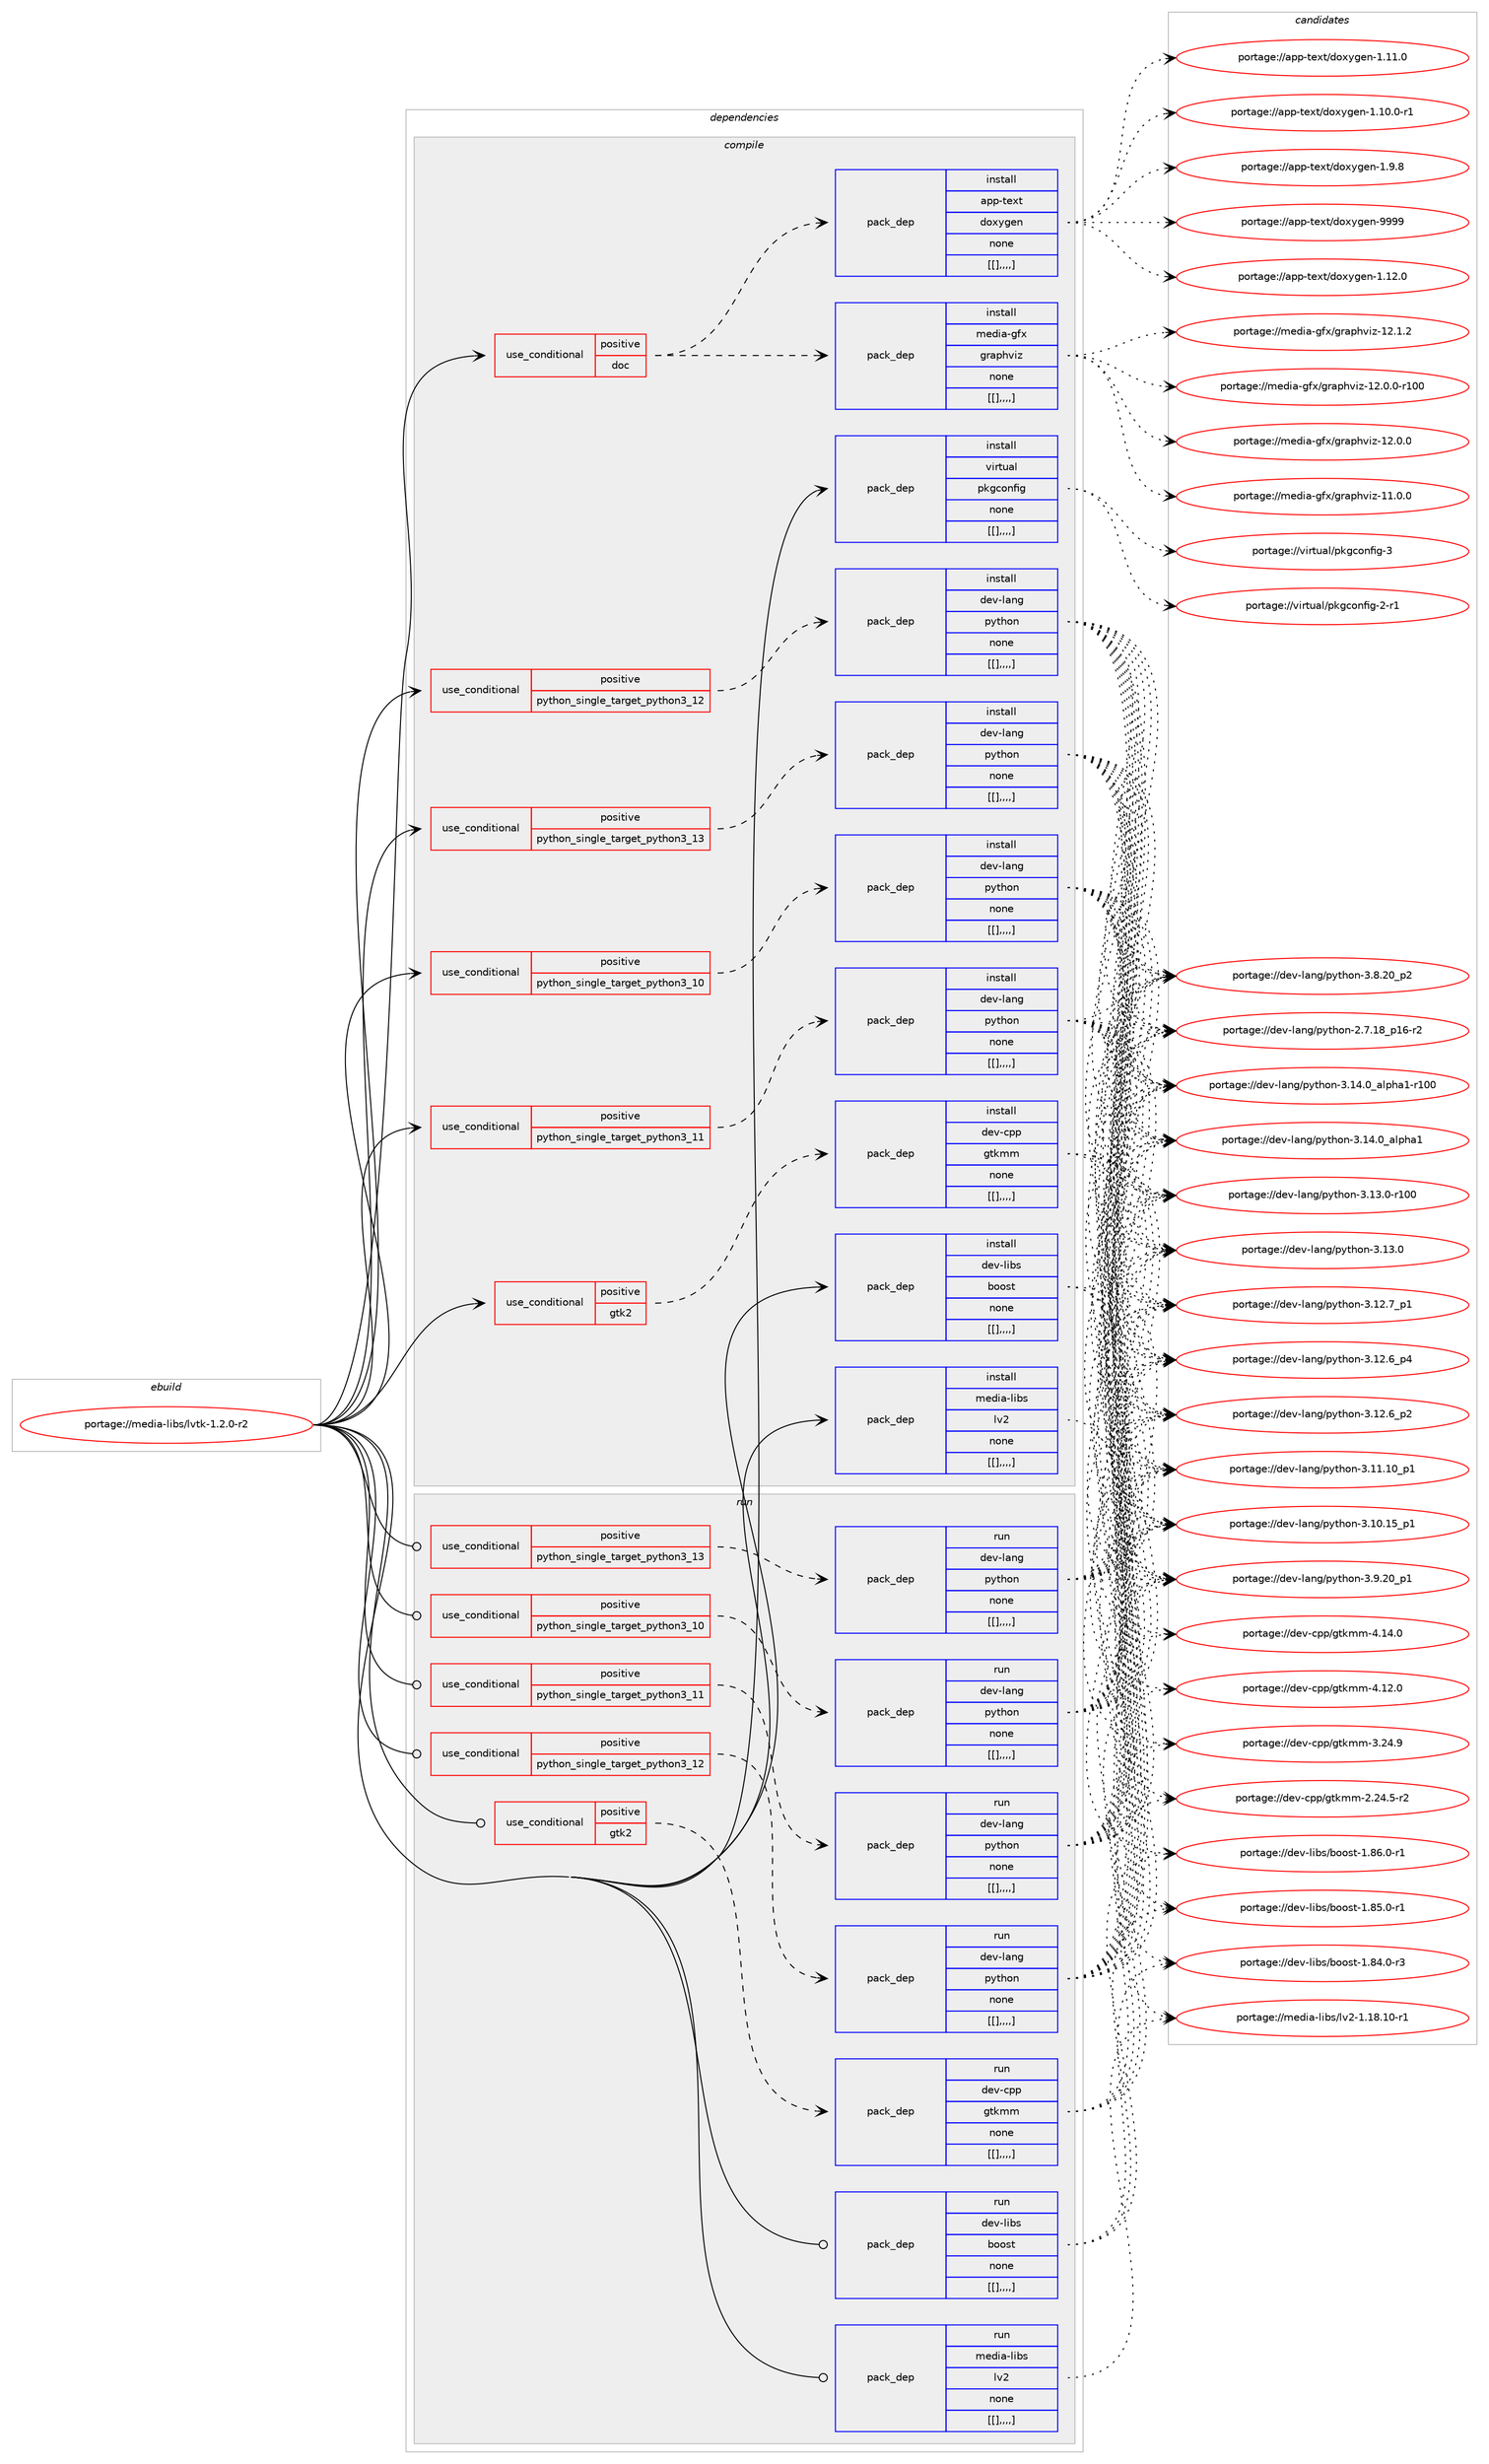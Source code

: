 digraph prolog {

# *************
# Graph options
# *************

newrank=true;
concentrate=true;
compound=true;
graph [rankdir=LR,fontname=Helvetica,fontsize=10,ranksep=1.5];#, ranksep=2.5, nodesep=0.2];
edge  [arrowhead=vee];
node  [fontname=Helvetica,fontsize=10];

# **********
# The ebuild
# **********

subgraph cluster_leftcol {
color=gray;
label=<<i>ebuild</i>>;
id [label="portage://media-libs/lvtk-1.2.0-r2", color=red, width=4, href="../media-libs/lvtk-1.2.0-r2.svg"];
}

# ****************
# The dependencies
# ****************

subgraph cluster_midcol {
color=gray;
label=<<i>dependencies</i>>;
subgraph cluster_compile {
fillcolor="#eeeeee";
style=filled;
label=<<i>compile</i>>;
subgraph cond82330 {
dependency324457 [label=<<TABLE BORDER="0" CELLBORDER="1" CELLSPACING="0" CELLPADDING="4"><TR><TD ROWSPAN="3" CELLPADDING="10">use_conditional</TD></TR><TR><TD>positive</TD></TR><TR><TD>doc</TD></TR></TABLE>>, shape=none, color=red];
subgraph pack239506 {
dependency324495 [label=<<TABLE BORDER="0" CELLBORDER="1" CELLSPACING="0" CELLPADDING="4" WIDTH="220"><TR><TD ROWSPAN="6" CELLPADDING="30">pack_dep</TD></TR><TR><TD WIDTH="110">install</TD></TR><TR><TD>app-text</TD></TR><TR><TD>doxygen</TD></TR><TR><TD>none</TD></TR><TR><TD>[[],,,,]</TD></TR></TABLE>>, shape=none, color=blue];
}
dependency324457:e -> dependency324495:w [weight=20,style="dashed",arrowhead="vee"];
subgraph pack239519 {
dependency324546 [label=<<TABLE BORDER="0" CELLBORDER="1" CELLSPACING="0" CELLPADDING="4" WIDTH="220"><TR><TD ROWSPAN="6" CELLPADDING="30">pack_dep</TD></TR><TR><TD WIDTH="110">install</TD></TR><TR><TD>media-gfx</TD></TR><TR><TD>graphviz</TD></TR><TR><TD>none</TD></TR><TR><TD>[[],,,,]</TD></TR></TABLE>>, shape=none, color=blue];
}
dependency324457:e -> dependency324546:w [weight=20,style="dashed",arrowhead="vee"];
}
id:e -> dependency324457:w [weight=20,style="solid",arrowhead="vee"];
subgraph cond82368 {
dependency324584 [label=<<TABLE BORDER="0" CELLBORDER="1" CELLSPACING="0" CELLPADDING="4"><TR><TD ROWSPAN="3" CELLPADDING="10">use_conditional</TD></TR><TR><TD>positive</TD></TR><TR><TD>gtk2</TD></TR></TABLE>>, shape=none, color=red];
subgraph pack239578 {
dependency324637 [label=<<TABLE BORDER="0" CELLBORDER="1" CELLSPACING="0" CELLPADDING="4" WIDTH="220"><TR><TD ROWSPAN="6" CELLPADDING="30">pack_dep</TD></TR><TR><TD WIDTH="110">install</TD></TR><TR><TD>dev-cpp</TD></TR><TR><TD>gtkmm</TD></TR><TR><TD>none</TD></TR><TR><TD>[[],,,,]</TD></TR></TABLE>>, shape=none, color=blue];
}
dependency324584:e -> dependency324637:w [weight=20,style="dashed",arrowhead="vee"];
}
id:e -> dependency324584:w [weight=20,style="solid",arrowhead="vee"];
subgraph cond82386 {
dependency324663 [label=<<TABLE BORDER="0" CELLBORDER="1" CELLSPACING="0" CELLPADDING="4"><TR><TD ROWSPAN="3" CELLPADDING="10">use_conditional</TD></TR><TR><TD>positive</TD></TR><TR><TD>python_single_target_python3_10</TD></TR></TABLE>>, shape=none, color=red];
subgraph pack239617 {
dependency324705 [label=<<TABLE BORDER="0" CELLBORDER="1" CELLSPACING="0" CELLPADDING="4" WIDTH="220"><TR><TD ROWSPAN="6" CELLPADDING="30">pack_dep</TD></TR><TR><TD WIDTH="110">install</TD></TR><TR><TD>dev-lang</TD></TR><TR><TD>python</TD></TR><TR><TD>none</TD></TR><TR><TD>[[],,,,]</TD></TR></TABLE>>, shape=none, color=blue];
}
dependency324663:e -> dependency324705:w [weight=20,style="dashed",arrowhead="vee"];
}
id:e -> dependency324663:w [weight=20,style="solid",arrowhead="vee"];
subgraph cond82402 {
dependency324748 [label=<<TABLE BORDER="0" CELLBORDER="1" CELLSPACING="0" CELLPADDING="4"><TR><TD ROWSPAN="3" CELLPADDING="10">use_conditional</TD></TR><TR><TD>positive</TD></TR><TR><TD>python_single_target_python3_11</TD></TR></TABLE>>, shape=none, color=red];
subgraph pack239707 {
dependency324811 [label=<<TABLE BORDER="0" CELLBORDER="1" CELLSPACING="0" CELLPADDING="4" WIDTH="220"><TR><TD ROWSPAN="6" CELLPADDING="30">pack_dep</TD></TR><TR><TD WIDTH="110">install</TD></TR><TR><TD>dev-lang</TD></TR><TR><TD>python</TD></TR><TR><TD>none</TD></TR><TR><TD>[[],,,,]</TD></TR></TABLE>>, shape=none, color=blue];
}
dependency324748:e -> dependency324811:w [weight=20,style="dashed",arrowhead="vee"];
}
id:e -> dependency324748:w [weight=20,style="solid",arrowhead="vee"];
subgraph cond82425 {
dependency324826 [label=<<TABLE BORDER="0" CELLBORDER="1" CELLSPACING="0" CELLPADDING="4"><TR><TD ROWSPAN="3" CELLPADDING="10">use_conditional</TD></TR><TR><TD>positive</TD></TR><TR><TD>python_single_target_python3_12</TD></TR></TABLE>>, shape=none, color=red];
subgraph pack239740 {
dependency324867 [label=<<TABLE BORDER="0" CELLBORDER="1" CELLSPACING="0" CELLPADDING="4" WIDTH="220"><TR><TD ROWSPAN="6" CELLPADDING="30">pack_dep</TD></TR><TR><TD WIDTH="110">install</TD></TR><TR><TD>dev-lang</TD></TR><TR><TD>python</TD></TR><TR><TD>none</TD></TR><TR><TD>[[],,,,]</TD></TR></TABLE>>, shape=none, color=blue];
}
dependency324826:e -> dependency324867:w [weight=20,style="dashed",arrowhead="vee"];
}
id:e -> dependency324826:w [weight=20,style="solid",arrowhead="vee"];
subgraph cond82448 {
dependency324912 [label=<<TABLE BORDER="0" CELLBORDER="1" CELLSPACING="0" CELLPADDING="4"><TR><TD ROWSPAN="3" CELLPADDING="10">use_conditional</TD></TR><TR><TD>positive</TD></TR><TR><TD>python_single_target_python3_13</TD></TR></TABLE>>, shape=none, color=red];
subgraph pack239822 {
dependency324979 [label=<<TABLE BORDER="0" CELLBORDER="1" CELLSPACING="0" CELLPADDING="4" WIDTH="220"><TR><TD ROWSPAN="6" CELLPADDING="30">pack_dep</TD></TR><TR><TD WIDTH="110">install</TD></TR><TR><TD>dev-lang</TD></TR><TR><TD>python</TD></TR><TR><TD>none</TD></TR><TR><TD>[[],,,,]</TD></TR></TABLE>>, shape=none, color=blue];
}
dependency324912:e -> dependency324979:w [weight=20,style="dashed",arrowhead="vee"];
}
id:e -> dependency324912:w [weight=20,style="solid",arrowhead="vee"];
subgraph pack239851 {
dependency325002 [label=<<TABLE BORDER="0" CELLBORDER="1" CELLSPACING="0" CELLPADDING="4" WIDTH="220"><TR><TD ROWSPAN="6" CELLPADDING="30">pack_dep</TD></TR><TR><TD WIDTH="110">install</TD></TR><TR><TD>dev-libs</TD></TR><TR><TD>boost</TD></TR><TR><TD>none</TD></TR><TR><TD>[[],,,,]</TD></TR></TABLE>>, shape=none, color=blue];
}
id:e -> dependency325002:w [weight=20,style="solid",arrowhead="vee"];
subgraph pack239866 {
dependency325023 [label=<<TABLE BORDER="0" CELLBORDER="1" CELLSPACING="0" CELLPADDING="4" WIDTH="220"><TR><TD ROWSPAN="6" CELLPADDING="30">pack_dep</TD></TR><TR><TD WIDTH="110">install</TD></TR><TR><TD>media-libs</TD></TR><TR><TD>lv2</TD></TR><TR><TD>none</TD></TR><TR><TD>[[],,,,]</TD></TR></TABLE>>, shape=none, color=blue];
}
id:e -> dependency325023:w [weight=20,style="solid",arrowhead="vee"];
subgraph pack239881 {
dependency325047 [label=<<TABLE BORDER="0" CELLBORDER="1" CELLSPACING="0" CELLPADDING="4" WIDTH="220"><TR><TD ROWSPAN="6" CELLPADDING="30">pack_dep</TD></TR><TR><TD WIDTH="110">install</TD></TR><TR><TD>virtual</TD></TR><TR><TD>pkgconfig</TD></TR><TR><TD>none</TD></TR><TR><TD>[[],,,,]</TD></TR></TABLE>>, shape=none, color=blue];
}
id:e -> dependency325047:w [weight=20,style="solid",arrowhead="vee"];
}
subgraph cluster_compileandrun {
fillcolor="#eeeeee";
style=filled;
label=<<i>compile and run</i>>;
}
subgraph cluster_run {
fillcolor="#eeeeee";
style=filled;
label=<<i>run</i>>;
subgraph cond82498 {
dependency325133 [label=<<TABLE BORDER="0" CELLBORDER="1" CELLSPACING="0" CELLPADDING="4"><TR><TD ROWSPAN="3" CELLPADDING="10">use_conditional</TD></TR><TR><TD>positive</TD></TR><TR><TD>gtk2</TD></TR></TABLE>>, shape=none, color=red];
subgraph pack239948 {
dependency325135 [label=<<TABLE BORDER="0" CELLBORDER="1" CELLSPACING="0" CELLPADDING="4" WIDTH="220"><TR><TD ROWSPAN="6" CELLPADDING="30">pack_dep</TD></TR><TR><TD WIDTH="110">run</TD></TR><TR><TD>dev-cpp</TD></TR><TR><TD>gtkmm</TD></TR><TR><TD>none</TD></TR><TR><TD>[[],,,,]</TD></TR></TABLE>>, shape=none, color=blue];
}
dependency325133:e -> dependency325135:w [weight=20,style="dashed",arrowhead="vee"];
}
id:e -> dependency325133:w [weight=20,style="solid",arrowhead="odot"];
subgraph cond82526 {
dependency325156 [label=<<TABLE BORDER="0" CELLBORDER="1" CELLSPACING="0" CELLPADDING="4"><TR><TD ROWSPAN="3" CELLPADDING="10">use_conditional</TD></TR><TR><TD>positive</TD></TR><TR><TD>python_single_target_python3_10</TD></TR></TABLE>>, shape=none, color=red];
subgraph pack240015 {
dependency325282 [label=<<TABLE BORDER="0" CELLBORDER="1" CELLSPACING="0" CELLPADDING="4" WIDTH="220"><TR><TD ROWSPAN="6" CELLPADDING="30">pack_dep</TD></TR><TR><TD WIDTH="110">run</TD></TR><TR><TD>dev-lang</TD></TR><TR><TD>python</TD></TR><TR><TD>none</TD></TR><TR><TD>[[],,,,]</TD></TR></TABLE>>, shape=none, color=blue];
}
dependency325156:e -> dependency325282:w [weight=20,style="dashed",arrowhead="vee"];
}
id:e -> dependency325156:w [weight=20,style="solid",arrowhead="odot"];
subgraph cond82577 {
dependency325323 [label=<<TABLE BORDER="0" CELLBORDER="1" CELLSPACING="0" CELLPADDING="4"><TR><TD ROWSPAN="3" CELLPADDING="10">use_conditional</TD></TR><TR><TD>positive</TD></TR><TR><TD>python_single_target_python3_11</TD></TR></TABLE>>, shape=none, color=red];
subgraph pack240111 {
dependency325409 [label=<<TABLE BORDER="0" CELLBORDER="1" CELLSPACING="0" CELLPADDING="4" WIDTH="220"><TR><TD ROWSPAN="6" CELLPADDING="30">pack_dep</TD></TR><TR><TD WIDTH="110">run</TD></TR><TR><TD>dev-lang</TD></TR><TR><TD>python</TD></TR><TR><TD>none</TD></TR><TR><TD>[[],,,,]</TD></TR></TABLE>>, shape=none, color=blue];
}
dependency325323:e -> dependency325409:w [weight=20,style="dashed",arrowhead="vee"];
}
id:e -> dependency325323:w [weight=20,style="solid",arrowhead="odot"];
subgraph cond82621 {
dependency325525 [label=<<TABLE BORDER="0" CELLBORDER="1" CELLSPACING="0" CELLPADDING="4"><TR><TD ROWSPAN="3" CELLPADDING="10">use_conditional</TD></TR><TR><TD>positive</TD></TR><TR><TD>python_single_target_python3_12</TD></TR></TABLE>>, shape=none, color=red];
subgraph pack240242 {
dependency325567 [label=<<TABLE BORDER="0" CELLBORDER="1" CELLSPACING="0" CELLPADDING="4" WIDTH="220"><TR><TD ROWSPAN="6" CELLPADDING="30">pack_dep</TD></TR><TR><TD WIDTH="110">run</TD></TR><TR><TD>dev-lang</TD></TR><TR><TD>python</TD></TR><TR><TD>none</TD></TR><TR><TD>[[],,,,]</TD></TR></TABLE>>, shape=none, color=blue];
}
dependency325525:e -> dependency325567:w [weight=20,style="dashed",arrowhead="vee"];
}
id:e -> dependency325525:w [weight=20,style="solid",arrowhead="odot"];
subgraph cond82657 {
dependency325613 [label=<<TABLE BORDER="0" CELLBORDER="1" CELLSPACING="0" CELLPADDING="4"><TR><TD ROWSPAN="3" CELLPADDING="10">use_conditional</TD></TR><TR><TD>positive</TD></TR><TR><TD>python_single_target_python3_13</TD></TR></TABLE>>, shape=none, color=red];
subgraph pack240285 {
dependency325617 [label=<<TABLE BORDER="0" CELLBORDER="1" CELLSPACING="0" CELLPADDING="4" WIDTH="220"><TR><TD ROWSPAN="6" CELLPADDING="30">pack_dep</TD></TR><TR><TD WIDTH="110">run</TD></TR><TR><TD>dev-lang</TD></TR><TR><TD>python</TD></TR><TR><TD>none</TD></TR><TR><TD>[[],,,,]</TD></TR></TABLE>>, shape=none, color=blue];
}
dependency325613:e -> dependency325617:w [weight=20,style="dashed",arrowhead="vee"];
}
id:e -> dependency325613:w [weight=20,style="solid",arrowhead="odot"];
subgraph pack240292 {
dependency325624 [label=<<TABLE BORDER="0" CELLBORDER="1" CELLSPACING="0" CELLPADDING="4" WIDTH="220"><TR><TD ROWSPAN="6" CELLPADDING="30">pack_dep</TD></TR><TR><TD WIDTH="110">run</TD></TR><TR><TD>dev-libs</TD></TR><TR><TD>boost</TD></TR><TR><TD>none</TD></TR><TR><TD>[[],,,,]</TD></TR></TABLE>>, shape=none, color=blue];
}
id:e -> dependency325624:w [weight=20,style="solid",arrowhead="odot"];
subgraph pack240307 {
dependency325648 [label=<<TABLE BORDER="0" CELLBORDER="1" CELLSPACING="0" CELLPADDING="4" WIDTH="220"><TR><TD ROWSPAN="6" CELLPADDING="30">pack_dep</TD></TR><TR><TD WIDTH="110">run</TD></TR><TR><TD>media-libs</TD></TR><TR><TD>lv2</TD></TR><TR><TD>none</TD></TR><TR><TD>[[],,,,]</TD></TR></TABLE>>, shape=none, color=blue];
}
id:e -> dependency325648:w [weight=20,style="solid",arrowhead="odot"];
}
}

# **************
# The candidates
# **************

subgraph cluster_choices {
rank=same;
color=gray;
label=<<i>candidates</i>>;

subgraph choice239513 {
color=black;
nodesep=1;
choice9711211245116101120116471001111201211031011104557575757 [label="portage://app-text/doxygen-9999", color=red, width=4,href="../app-text/doxygen-9999.svg"];
choice97112112451161011201164710011112012110310111045494649504648 [label="portage://app-text/doxygen-1.12.0", color=red, width=4,href="../app-text/doxygen-1.12.0.svg"];
choice97112112451161011201164710011112012110310111045494649494648 [label="portage://app-text/doxygen-1.11.0", color=red, width=4,href="../app-text/doxygen-1.11.0.svg"];
choice971121124511610112011647100111120121103101110454946494846484511449 [label="portage://app-text/doxygen-1.10.0-r1", color=red, width=4,href="../app-text/doxygen-1.10.0-r1.svg"];
choice971121124511610112011647100111120121103101110454946574656 [label="portage://app-text/doxygen-1.9.8", color=red, width=4,href="../app-text/doxygen-1.9.8.svg"];
dependency324495:e -> choice9711211245116101120116471001111201211031011104557575757:w [style=dotted,weight="100"];
dependency324495:e -> choice97112112451161011201164710011112012110310111045494649504648:w [style=dotted,weight="100"];
dependency324495:e -> choice97112112451161011201164710011112012110310111045494649494648:w [style=dotted,weight="100"];
dependency324495:e -> choice971121124511610112011647100111120121103101110454946494846484511449:w [style=dotted,weight="100"];
dependency324495:e -> choice971121124511610112011647100111120121103101110454946574656:w [style=dotted,weight="100"];
}
subgraph choice239516 {
color=black;
nodesep=1;
choice1091011001059745103102120471031149711210411810512245495046494650 [label="portage://media-gfx/graphviz-12.1.2", color=red, width=4,href="../media-gfx/graphviz-12.1.2.svg"];
choice109101100105974510310212047103114971121041181051224549504648464845114494848 [label="portage://media-gfx/graphviz-12.0.0-r100", color=red, width=4,href="../media-gfx/graphviz-12.0.0-r100.svg"];
choice1091011001059745103102120471031149711210411810512245495046484648 [label="portage://media-gfx/graphviz-12.0.0", color=red, width=4,href="../media-gfx/graphviz-12.0.0.svg"];
choice1091011001059745103102120471031149711210411810512245494946484648 [label="portage://media-gfx/graphviz-11.0.0", color=red, width=4,href="../media-gfx/graphviz-11.0.0.svg"];
dependency324546:e -> choice1091011001059745103102120471031149711210411810512245495046494650:w [style=dotted,weight="100"];
dependency324546:e -> choice109101100105974510310212047103114971121041181051224549504648464845114494848:w [style=dotted,weight="100"];
dependency324546:e -> choice1091011001059745103102120471031149711210411810512245495046484648:w [style=dotted,weight="100"];
dependency324546:e -> choice1091011001059745103102120471031149711210411810512245494946484648:w [style=dotted,weight="100"];
}
subgraph choice239520 {
color=black;
nodesep=1;
choice10010111845991121124710311610710910945524649524648 [label="portage://dev-cpp/gtkmm-4.14.0", color=red, width=4,href="../dev-cpp/gtkmm-4.14.0.svg"];
choice10010111845991121124710311610710910945524649504648 [label="portage://dev-cpp/gtkmm-4.12.0", color=red, width=4,href="../dev-cpp/gtkmm-4.12.0.svg"];
choice10010111845991121124710311610710910945514650524657 [label="portage://dev-cpp/gtkmm-3.24.9", color=red, width=4,href="../dev-cpp/gtkmm-3.24.9.svg"];
choice100101118459911211247103116107109109455046505246534511450 [label="portage://dev-cpp/gtkmm-2.24.5-r2", color=red, width=4,href="../dev-cpp/gtkmm-2.24.5-r2.svg"];
dependency324637:e -> choice10010111845991121124710311610710910945524649524648:w [style=dotted,weight="100"];
dependency324637:e -> choice10010111845991121124710311610710910945524649504648:w [style=dotted,weight="100"];
dependency324637:e -> choice10010111845991121124710311610710910945514650524657:w [style=dotted,weight="100"];
dependency324637:e -> choice100101118459911211247103116107109109455046505246534511450:w [style=dotted,weight="100"];
}
subgraph choice239523 {
color=black;
nodesep=1;
choice100101118451089711010347112121116104111110455146495246489597108112104974945114494848 [label="portage://dev-lang/python-3.14.0_alpha1-r100", color=red, width=4,href="../dev-lang/python-3.14.0_alpha1-r100.svg"];
choice1001011184510897110103471121211161041111104551464952464895971081121049749 [label="portage://dev-lang/python-3.14.0_alpha1", color=red, width=4,href="../dev-lang/python-3.14.0_alpha1.svg"];
choice1001011184510897110103471121211161041111104551464951464845114494848 [label="portage://dev-lang/python-3.13.0-r100", color=red, width=4,href="../dev-lang/python-3.13.0-r100.svg"];
choice10010111845108971101034711212111610411111045514649514648 [label="portage://dev-lang/python-3.13.0", color=red, width=4,href="../dev-lang/python-3.13.0.svg"];
choice100101118451089711010347112121116104111110455146495046559511249 [label="portage://dev-lang/python-3.12.7_p1", color=red, width=4,href="../dev-lang/python-3.12.7_p1.svg"];
choice100101118451089711010347112121116104111110455146495046549511252 [label="portage://dev-lang/python-3.12.6_p4", color=red, width=4,href="../dev-lang/python-3.12.6_p4.svg"];
choice100101118451089711010347112121116104111110455146495046549511250 [label="portage://dev-lang/python-3.12.6_p2", color=red, width=4,href="../dev-lang/python-3.12.6_p2.svg"];
choice10010111845108971101034711212111610411111045514649494649489511249 [label="portage://dev-lang/python-3.11.10_p1", color=red, width=4,href="../dev-lang/python-3.11.10_p1.svg"];
choice10010111845108971101034711212111610411111045514649484649539511249 [label="portage://dev-lang/python-3.10.15_p1", color=red, width=4,href="../dev-lang/python-3.10.15_p1.svg"];
choice100101118451089711010347112121116104111110455146574650489511249 [label="portage://dev-lang/python-3.9.20_p1", color=red, width=4,href="../dev-lang/python-3.9.20_p1.svg"];
choice100101118451089711010347112121116104111110455146564650489511250 [label="portage://dev-lang/python-3.8.20_p2", color=red, width=4,href="../dev-lang/python-3.8.20_p2.svg"];
choice100101118451089711010347112121116104111110455046554649569511249544511450 [label="portage://dev-lang/python-2.7.18_p16-r2", color=red, width=4,href="../dev-lang/python-2.7.18_p16-r2.svg"];
dependency324705:e -> choice100101118451089711010347112121116104111110455146495246489597108112104974945114494848:w [style=dotted,weight="100"];
dependency324705:e -> choice1001011184510897110103471121211161041111104551464952464895971081121049749:w [style=dotted,weight="100"];
dependency324705:e -> choice1001011184510897110103471121211161041111104551464951464845114494848:w [style=dotted,weight="100"];
dependency324705:e -> choice10010111845108971101034711212111610411111045514649514648:w [style=dotted,weight="100"];
dependency324705:e -> choice100101118451089711010347112121116104111110455146495046559511249:w [style=dotted,weight="100"];
dependency324705:e -> choice100101118451089711010347112121116104111110455146495046549511252:w [style=dotted,weight="100"];
dependency324705:e -> choice100101118451089711010347112121116104111110455146495046549511250:w [style=dotted,weight="100"];
dependency324705:e -> choice10010111845108971101034711212111610411111045514649494649489511249:w [style=dotted,weight="100"];
dependency324705:e -> choice10010111845108971101034711212111610411111045514649484649539511249:w [style=dotted,weight="100"];
dependency324705:e -> choice100101118451089711010347112121116104111110455146574650489511249:w [style=dotted,weight="100"];
dependency324705:e -> choice100101118451089711010347112121116104111110455146564650489511250:w [style=dotted,weight="100"];
dependency324705:e -> choice100101118451089711010347112121116104111110455046554649569511249544511450:w [style=dotted,weight="100"];
}
subgraph choice239534 {
color=black;
nodesep=1;
choice100101118451089711010347112121116104111110455146495246489597108112104974945114494848 [label="portage://dev-lang/python-3.14.0_alpha1-r100", color=red, width=4,href="../dev-lang/python-3.14.0_alpha1-r100.svg"];
choice1001011184510897110103471121211161041111104551464952464895971081121049749 [label="portage://dev-lang/python-3.14.0_alpha1", color=red, width=4,href="../dev-lang/python-3.14.0_alpha1.svg"];
choice1001011184510897110103471121211161041111104551464951464845114494848 [label="portage://dev-lang/python-3.13.0-r100", color=red, width=4,href="../dev-lang/python-3.13.0-r100.svg"];
choice10010111845108971101034711212111610411111045514649514648 [label="portage://dev-lang/python-3.13.0", color=red, width=4,href="../dev-lang/python-3.13.0.svg"];
choice100101118451089711010347112121116104111110455146495046559511249 [label="portage://dev-lang/python-3.12.7_p1", color=red, width=4,href="../dev-lang/python-3.12.7_p1.svg"];
choice100101118451089711010347112121116104111110455146495046549511252 [label="portage://dev-lang/python-3.12.6_p4", color=red, width=4,href="../dev-lang/python-3.12.6_p4.svg"];
choice100101118451089711010347112121116104111110455146495046549511250 [label="portage://dev-lang/python-3.12.6_p2", color=red, width=4,href="../dev-lang/python-3.12.6_p2.svg"];
choice10010111845108971101034711212111610411111045514649494649489511249 [label="portage://dev-lang/python-3.11.10_p1", color=red, width=4,href="../dev-lang/python-3.11.10_p1.svg"];
choice10010111845108971101034711212111610411111045514649484649539511249 [label="portage://dev-lang/python-3.10.15_p1", color=red, width=4,href="../dev-lang/python-3.10.15_p1.svg"];
choice100101118451089711010347112121116104111110455146574650489511249 [label="portage://dev-lang/python-3.9.20_p1", color=red, width=4,href="../dev-lang/python-3.9.20_p1.svg"];
choice100101118451089711010347112121116104111110455146564650489511250 [label="portage://dev-lang/python-3.8.20_p2", color=red, width=4,href="../dev-lang/python-3.8.20_p2.svg"];
choice100101118451089711010347112121116104111110455046554649569511249544511450 [label="portage://dev-lang/python-2.7.18_p16-r2", color=red, width=4,href="../dev-lang/python-2.7.18_p16-r2.svg"];
dependency324811:e -> choice100101118451089711010347112121116104111110455146495246489597108112104974945114494848:w [style=dotted,weight="100"];
dependency324811:e -> choice1001011184510897110103471121211161041111104551464952464895971081121049749:w [style=dotted,weight="100"];
dependency324811:e -> choice1001011184510897110103471121211161041111104551464951464845114494848:w [style=dotted,weight="100"];
dependency324811:e -> choice10010111845108971101034711212111610411111045514649514648:w [style=dotted,weight="100"];
dependency324811:e -> choice100101118451089711010347112121116104111110455146495046559511249:w [style=dotted,weight="100"];
dependency324811:e -> choice100101118451089711010347112121116104111110455146495046549511252:w [style=dotted,weight="100"];
dependency324811:e -> choice100101118451089711010347112121116104111110455146495046549511250:w [style=dotted,weight="100"];
dependency324811:e -> choice10010111845108971101034711212111610411111045514649494649489511249:w [style=dotted,weight="100"];
dependency324811:e -> choice10010111845108971101034711212111610411111045514649484649539511249:w [style=dotted,weight="100"];
dependency324811:e -> choice100101118451089711010347112121116104111110455146574650489511249:w [style=dotted,weight="100"];
dependency324811:e -> choice100101118451089711010347112121116104111110455146564650489511250:w [style=dotted,weight="100"];
dependency324811:e -> choice100101118451089711010347112121116104111110455046554649569511249544511450:w [style=dotted,weight="100"];
}
subgraph choice239544 {
color=black;
nodesep=1;
choice100101118451089711010347112121116104111110455146495246489597108112104974945114494848 [label="portage://dev-lang/python-3.14.0_alpha1-r100", color=red, width=4,href="../dev-lang/python-3.14.0_alpha1-r100.svg"];
choice1001011184510897110103471121211161041111104551464952464895971081121049749 [label="portage://dev-lang/python-3.14.0_alpha1", color=red, width=4,href="../dev-lang/python-3.14.0_alpha1.svg"];
choice1001011184510897110103471121211161041111104551464951464845114494848 [label="portage://dev-lang/python-3.13.0-r100", color=red, width=4,href="../dev-lang/python-3.13.0-r100.svg"];
choice10010111845108971101034711212111610411111045514649514648 [label="portage://dev-lang/python-3.13.0", color=red, width=4,href="../dev-lang/python-3.13.0.svg"];
choice100101118451089711010347112121116104111110455146495046559511249 [label="portage://dev-lang/python-3.12.7_p1", color=red, width=4,href="../dev-lang/python-3.12.7_p1.svg"];
choice100101118451089711010347112121116104111110455146495046549511252 [label="portage://dev-lang/python-3.12.6_p4", color=red, width=4,href="../dev-lang/python-3.12.6_p4.svg"];
choice100101118451089711010347112121116104111110455146495046549511250 [label="portage://dev-lang/python-3.12.6_p2", color=red, width=4,href="../dev-lang/python-3.12.6_p2.svg"];
choice10010111845108971101034711212111610411111045514649494649489511249 [label="portage://dev-lang/python-3.11.10_p1", color=red, width=4,href="../dev-lang/python-3.11.10_p1.svg"];
choice10010111845108971101034711212111610411111045514649484649539511249 [label="portage://dev-lang/python-3.10.15_p1", color=red, width=4,href="../dev-lang/python-3.10.15_p1.svg"];
choice100101118451089711010347112121116104111110455146574650489511249 [label="portage://dev-lang/python-3.9.20_p1", color=red, width=4,href="../dev-lang/python-3.9.20_p1.svg"];
choice100101118451089711010347112121116104111110455146564650489511250 [label="portage://dev-lang/python-3.8.20_p2", color=red, width=4,href="../dev-lang/python-3.8.20_p2.svg"];
choice100101118451089711010347112121116104111110455046554649569511249544511450 [label="portage://dev-lang/python-2.7.18_p16-r2", color=red, width=4,href="../dev-lang/python-2.7.18_p16-r2.svg"];
dependency324867:e -> choice100101118451089711010347112121116104111110455146495246489597108112104974945114494848:w [style=dotted,weight="100"];
dependency324867:e -> choice1001011184510897110103471121211161041111104551464952464895971081121049749:w [style=dotted,weight="100"];
dependency324867:e -> choice1001011184510897110103471121211161041111104551464951464845114494848:w [style=dotted,weight="100"];
dependency324867:e -> choice10010111845108971101034711212111610411111045514649514648:w [style=dotted,weight="100"];
dependency324867:e -> choice100101118451089711010347112121116104111110455146495046559511249:w [style=dotted,weight="100"];
dependency324867:e -> choice100101118451089711010347112121116104111110455146495046549511252:w [style=dotted,weight="100"];
dependency324867:e -> choice100101118451089711010347112121116104111110455146495046549511250:w [style=dotted,weight="100"];
dependency324867:e -> choice10010111845108971101034711212111610411111045514649494649489511249:w [style=dotted,weight="100"];
dependency324867:e -> choice10010111845108971101034711212111610411111045514649484649539511249:w [style=dotted,weight="100"];
dependency324867:e -> choice100101118451089711010347112121116104111110455146574650489511249:w [style=dotted,weight="100"];
dependency324867:e -> choice100101118451089711010347112121116104111110455146564650489511250:w [style=dotted,weight="100"];
dependency324867:e -> choice100101118451089711010347112121116104111110455046554649569511249544511450:w [style=dotted,weight="100"];
}
subgraph choice239573 {
color=black;
nodesep=1;
choice100101118451089711010347112121116104111110455146495246489597108112104974945114494848 [label="portage://dev-lang/python-3.14.0_alpha1-r100", color=red, width=4,href="../dev-lang/python-3.14.0_alpha1-r100.svg"];
choice1001011184510897110103471121211161041111104551464952464895971081121049749 [label="portage://dev-lang/python-3.14.0_alpha1", color=red, width=4,href="../dev-lang/python-3.14.0_alpha1.svg"];
choice1001011184510897110103471121211161041111104551464951464845114494848 [label="portage://dev-lang/python-3.13.0-r100", color=red, width=4,href="../dev-lang/python-3.13.0-r100.svg"];
choice10010111845108971101034711212111610411111045514649514648 [label="portage://dev-lang/python-3.13.0", color=red, width=4,href="../dev-lang/python-3.13.0.svg"];
choice100101118451089711010347112121116104111110455146495046559511249 [label="portage://dev-lang/python-3.12.7_p1", color=red, width=4,href="../dev-lang/python-3.12.7_p1.svg"];
choice100101118451089711010347112121116104111110455146495046549511252 [label="portage://dev-lang/python-3.12.6_p4", color=red, width=4,href="../dev-lang/python-3.12.6_p4.svg"];
choice100101118451089711010347112121116104111110455146495046549511250 [label="portage://dev-lang/python-3.12.6_p2", color=red, width=4,href="../dev-lang/python-3.12.6_p2.svg"];
choice10010111845108971101034711212111610411111045514649494649489511249 [label="portage://dev-lang/python-3.11.10_p1", color=red, width=4,href="../dev-lang/python-3.11.10_p1.svg"];
choice10010111845108971101034711212111610411111045514649484649539511249 [label="portage://dev-lang/python-3.10.15_p1", color=red, width=4,href="../dev-lang/python-3.10.15_p1.svg"];
choice100101118451089711010347112121116104111110455146574650489511249 [label="portage://dev-lang/python-3.9.20_p1", color=red, width=4,href="../dev-lang/python-3.9.20_p1.svg"];
choice100101118451089711010347112121116104111110455146564650489511250 [label="portage://dev-lang/python-3.8.20_p2", color=red, width=4,href="../dev-lang/python-3.8.20_p2.svg"];
choice100101118451089711010347112121116104111110455046554649569511249544511450 [label="portage://dev-lang/python-2.7.18_p16-r2", color=red, width=4,href="../dev-lang/python-2.7.18_p16-r2.svg"];
dependency324979:e -> choice100101118451089711010347112121116104111110455146495246489597108112104974945114494848:w [style=dotted,weight="100"];
dependency324979:e -> choice1001011184510897110103471121211161041111104551464952464895971081121049749:w [style=dotted,weight="100"];
dependency324979:e -> choice1001011184510897110103471121211161041111104551464951464845114494848:w [style=dotted,weight="100"];
dependency324979:e -> choice10010111845108971101034711212111610411111045514649514648:w [style=dotted,weight="100"];
dependency324979:e -> choice100101118451089711010347112121116104111110455146495046559511249:w [style=dotted,weight="100"];
dependency324979:e -> choice100101118451089711010347112121116104111110455146495046549511252:w [style=dotted,weight="100"];
dependency324979:e -> choice100101118451089711010347112121116104111110455146495046549511250:w [style=dotted,weight="100"];
dependency324979:e -> choice10010111845108971101034711212111610411111045514649494649489511249:w [style=dotted,weight="100"];
dependency324979:e -> choice10010111845108971101034711212111610411111045514649484649539511249:w [style=dotted,weight="100"];
dependency324979:e -> choice100101118451089711010347112121116104111110455146574650489511249:w [style=dotted,weight="100"];
dependency324979:e -> choice100101118451089711010347112121116104111110455146564650489511250:w [style=dotted,weight="100"];
dependency324979:e -> choice100101118451089711010347112121116104111110455046554649569511249544511450:w [style=dotted,weight="100"];
}
subgraph choice239580 {
color=black;
nodesep=1;
choice10010111845108105981154798111111115116454946565446484511449 [label="portage://dev-libs/boost-1.86.0-r1", color=red, width=4,href="../dev-libs/boost-1.86.0-r1.svg"];
choice10010111845108105981154798111111115116454946565346484511449 [label="portage://dev-libs/boost-1.85.0-r1", color=red, width=4,href="../dev-libs/boost-1.85.0-r1.svg"];
choice10010111845108105981154798111111115116454946565246484511451 [label="portage://dev-libs/boost-1.84.0-r3", color=red, width=4,href="../dev-libs/boost-1.84.0-r3.svg"];
dependency325002:e -> choice10010111845108105981154798111111115116454946565446484511449:w [style=dotted,weight="100"];
dependency325002:e -> choice10010111845108105981154798111111115116454946565346484511449:w [style=dotted,weight="100"];
dependency325002:e -> choice10010111845108105981154798111111115116454946565246484511451:w [style=dotted,weight="100"];
}
subgraph choice239583 {
color=black;
nodesep=1;
choice109101100105974510810598115471081185045494649564649484511449 [label="portage://media-libs/lv2-1.18.10-r1", color=red, width=4,href="../media-libs/lv2-1.18.10-r1.svg"];
dependency325023:e -> choice109101100105974510810598115471081185045494649564649484511449:w [style=dotted,weight="100"];
}
subgraph choice239602 {
color=black;
nodesep=1;
choice1181051141161179710847112107103991111101021051034551 [label="portage://virtual/pkgconfig-3", color=red, width=4,href="../virtual/pkgconfig-3.svg"];
choice11810511411611797108471121071039911111010210510345504511449 [label="portage://virtual/pkgconfig-2-r1", color=red, width=4,href="../virtual/pkgconfig-2-r1.svg"];
dependency325047:e -> choice1181051141161179710847112107103991111101021051034551:w [style=dotted,weight="100"];
dependency325047:e -> choice11810511411611797108471121071039911111010210510345504511449:w [style=dotted,weight="100"];
}
subgraph choice239606 {
color=black;
nodesep=1;
choice10010111845991121124710311610710910945524649524648 [label="portage://dev-cpp/gtkmm-4.14.0", color=red, width=4,href="../dev-cpp/gtkmm-4.14.0.svg"];
choice10010111845991121124710311610710910945524649504648 [label="portage://dev-cpp/gtkmm-4.12.0", color=red, width=4,href="../dev-cpp/gtkmm-4.12.0.svg"];
choice10010111845991121124710311610710910945514650524657 [label="portage://dev-cpp/gtkmm-3.24.9", color=red, width=4,href="../dev-cpp/gtkmm-3.24.9.svg"];
choice100101118459911211247103116107109109455046505246534511450 [label="portage://dev-cpp/gtkmm-2.24.5-r2", color=red, width=4,href="../dev-cpp/gtkmm-2.24.5-r2.svg"];
dependency325135:e -> choice10010111845991121124710311610710910945524649524648:w [style=dotted,weight="100"];
dependency325135:e -> choice10010111845991121124710311610710910945524649504648:w [style=dotted,weight="100"];
dependency325135:e -> choice10010111845991121124710311610710910945514650524657:w [style=dotted,weight="100"];
dependency325135:e -> choice100101118459911211247103116107109109455046505246534511450:w [style=dotted,weight="100"];
}
subgraph choice239611 {
color=black;
nodesep=1;
choice100101118451089711010347112121116104111110455146495246489597108112104974945114494848 [label="portage://dev-lang/python-3.14.0_alpha1-r100", color=red, width=4,href="../dev-lang/python-3.14.0_alpha1-r100.svg"];
choice1001011184510897110103471121211161041111104551464952464895971081121049749 [label="portage://dev-lang/python-3.14.0_alpha1", color=red, width=4,href="../dev-lang/python-3.14.0_alpha1.svg"];
choice1001011184510897110103471121211161041111104551464951464845114494848 [label="portage://dev-lang/python-3.13.0-r100", color=red, width=4,href="../dev-lang/python-3.13.0-r100.svg"];
choice10010111845108971101034711212111610411111045514649514648 [label="portage://dev-lang/python-3.13.0", color=red, width=4,href="../dev-lang/python-3.13.0.svg"];
choice100101118451089711010347112121116104111110455146495046559511249 [label="portage://dev-lang/python-3.12.7_p1", color=red, width=4,href="../dev-lang/python-3.12.7_p1.svg"];
choice100101118451089711010347112121116104111110455146495046549511252 [label="portage://dev-lang/python-3.12.6_p4", color=red, width=4,href="../dev-lang/python-3.12.6_p4.svg"];
choice100101118451089711010347112121116104111110455146495046549511250 [label="portage://dev-lang/python-3.12.6_p2", color=red, width=4,href="../dev-lang/python-3.12.6_p2.svg"];
choice10010111845108971101034711212111610411111045514649494649489511249 [label="portage://dev-lang/python-3.11.10_p1", color=red, width=4,href="../dev-lang/python-3.11.10_p1.svg"];
choice10010111845108971101034711212111610411111045514649484649539511249 [label="portage://dev-lang/python-3.10.15_p1", color=red, width=4,href="../dev-lang/python-3.10.15_p1.svg"];
choice100101118451089711010347112121116104111110455146574650489511249 [label="portage://dev-lang/python-3.9.20_p1", color=red, width=4,href="../dev-lang/python-3.9.20_p1.svg"];
choice100101118451089711010347112121116104111110455146564650489511250 [label="portage://dev-lang/python-3.8.20_p2", color=red, width=4,href="../dev-lang/python-3.8.20_p2.svg"];
choice100101118451089711010347112121116104111110455046554649569511249544511450 [label="portage://dev-lang/python-2.7.18_p16-r2", color=red, width=4,href="../dev-lang/python-2.7.18_p16-r2.svg"];
dependency325282:e -> choice100101118451089711010347112121116104111110455146495246489597108112104974945114494848:w [style=dotted,weight="100"];
dependency325282:e -> choice1001011184510897110103471121211161041111104551464952464895971081121049749:w [style=dotted,weight="100"];
dependency325282:e -> choice1001011184510897110103471121211161041111104551464951464845114494848:w [style=dotted,weight="100"];
dependency325282:e -> choice10010111845108971101034711212111610411111045514649514648:w [style=dotted,weight="100"];
dependency325282:e -> choice100101118451089711010347112121116104111110455146495046559511249:w [style=dotted,weight="100"];
dependency325282:e -> choice100101118451089711010347112121116104111110455146495046549511252:w [style=dotted,weight="100"];
dependency325282:e -> choice100101118451089711010347112121116104111110455146495046549511250:w [style=dotted,weight="100"];
dependency325282:e -> choice10010111845108971101034711212111610411111045514649494649489511249:w [style=dotted,weight="100"];
dependency325282:e -> choice10010111845108971101034711212111610411111045514649484649539511249:w [style=dotted,weight="100"];
dependency325282:e -> choice100101118451089711010347112121116104111110455146574650489511249:w [style=dotted,weight="100"];
dependency325282:e -> choice100101118451089711010347112121116104111110455146564650489511250:w [style=dotted,weight="100"];
dependency325282:e -> choice100101118451089711010347112121116104111110455046554649569511249544511450:w [style=dotted,weight="100"];
}
subgraph choice239632 {
color=black;
nodesep=1;
choice100101118451089711010347112121116104111110455146495246489597108112104974945114494848 [label="portage://dev-lang/python-3.14.0_alpha1-r100", color=red, width=4,href="../dev-lang/python-3.14.0_alpha1-r100.svg"];
choice1001011184510897110103471121211161041111104551464952464895971081121049749 [label="portage://dev-lang/python-3.14.0_alpha1", color=red, width=4,href="../dev-lang/python-3.14.0_alpha1.svg"];
choice1001011184510897110103471121211161041111104551464951464845114494848 [label="portage://dev-lang/python-3.13.0-r100", color=red, width=4,href="../dev-lang/python-3.13.0-r100.svg"];
choice10010111845108971101034711212111610411111045514649514648 [label="portage://dev-lang/python-3.13.0", color=red, width=4,href="../dev-lang/python-3.13.0.svg"];
choice100101118451089711010347112121116104111110455146495046559511249 [label="portage://dev-lang/python-3.12.7_p1", color=red, width=4,href="../dev-lang/python-3.12.7_p1.svg"];
choice100101118451089711010347112121116104111110455146495046549511252 [label="portage://dev-lang/python-3.12.6_p4", color=red, width=4,href="../dev-lang/python-3.12.6_p4.svg"];
choice100101118451089711010347112121116104111110455146495046549511250 [label="portage://dev-lang/python-3.12.6_p2", color=red, width=4,href="../dev-lang/python-3.12.6_p2.svg"];
choice10010111845108971101034711212111610411111045514649494649489511249 [label="portage://dev-lang/python-3.11.10_p1", color=red, width=4,href="../dev-lang/python-3.11.10_p1.svg"];
choice10010111845108971101034711212111610411111045514649484649539511249 [label="portage://dev-lang/python-3.10.15_p1", color=red, width=4,href="../dev-lang/python-3.10.15_p1.svg"];
choice100101118451089711010347112121116104111110455146574650489511249 [label="portage://dev-lang/python-3.9.20_p1", color=red, width=4,href="../dev-lang/python-3.9.20_p1.svg"];
choice100101118451089711010347112121116104111110455146564650489511250 [label="portage://dev-lang/python-3.8.20_p2", color=red, width=4,href="../dev-lang/python-3.8.20_p2.svg"];
choice100101118451089711010347112121116104111110455046554649569511249544511450 [label="portage://dev-lang/python-2.7.18_p16-r2", color=red, width=4,href="../dev-lang/python-2.7.18_p16-r2.svg"];
dependency325409:e -> choice100101118451089711010347112121116104111110455146495246489597108112104974945114494848:w [style=dotted,weight="100"];
dependency325409:e -> choice1001011184510897110103471121211161041111104551464952464895971081121049749:w [style=dotted,weight="100"];
dependency325409:e -> choice1001011184510897110103471121211161041111104551464951464845114494848:w [style=dotted,weight="100"];
dependency325409:e -> choice10010111845108971101034711212111610411111045514649514648:w [style=dotted,weight="100"];
dependency325409:e -> choice100101118451089711010347112121116104111110455146495046559511249:w [style=dotted,weight="100"];
dependency325409:e -> choice100101118451089711010347112121116104111110455146495046549511252:w [style=dotted,weight="100"];
dependency325409:e -> choice100101118451089711010347112121116104111110455146495046549511250:w [style=dotted,weight="100"];
dependency325409:e -> choice10010111845108971101034711212111610411111045514649494649489511249:w [style=dotted,weight="100"];
dependency325409:e -> choice10010111845108971101034711212111610411111045514649484649539511249:w [style=dotted,weight="100"];
dependency325409:e -> choice100101118451089711010347112121116104111110455146574650489511249:w [style=dotted,weight="100"];
dependency325409:e -> choice100101118451089711010347112121116104111110455146564650489511250:w [style=dotted,weight="100"];
dependency325409:e -> choice100101118451089711010347112121116104111110455046554649569511249544511450:w [style=dotted,weight="100"];
}
subgraph choice239639 {
color=black;
nodesep=1;
choice100101118451089711010347112121116104111110455146495246489597108112104974945114494848 [label="portage://dev-lang/python-3.14.0_alpha1-r100", color=red, width=4,href="../dev-lang/python-3.14.0_alpha1-r100.svg"];
choice1001011184510897110103471121211161041111104551464952464895971081121049749 [label="portage://dev-lang/python-3.14.0_alpha1", color=red, width=4,href="../dev-lang/python-3.14.0_alpha1.svg"];
choice1001011184510897110103471121211161041111104551464951464845114494848 [label="portage://dev-lang/python-3.13.0-r100", color=red, width=4,href="../dev-lang/python-3.13.0-r100.svg"];
choice10010111845108971101034711212111610411111045514649514648 [label="portage://dev-lang/python-3.13.0", color=red, width=4,href="../dev-lang/python-3.13.0.svg"];
choice100101118451089711010347112121116104111110455146495046559511249 [label="portage://dev-lang/python-3.12.7_p1", color=red, width=4,href="../dev-lang/python-3.12.7_p1.svg"];
choice100101118451089711010347112121116104111110455146495046549511252 [label="portage://dev-lang/python-3.12.6_p4", color=red, width=4,href="../dev-lang/python-3.12.6_p4.svg"];
choice100101118451089711010347112121116104111110455146495046549511250 [label="portage://dev-lang/python-3.12.6_p2", color=red, width=4,href="../dev-lang/python-3.12.6_p2.svg"];
choice10010111845108971101034711212111610411111045514649494649489511249 [label="portage://dev-lang/python-3.11.10_p1", color=red, width=4,href="../dev-lang/python-3.11.10_p1.svg"];
choice10010111845108971101034711212111610411111045514649484649539511249 [label="portage://dev-lang/python-3.10.15_p1", color=red, width=4,href="../dev-lang/python-3.10.15_p1.svg"];
choice100101118451089711010347112121116104111110455146574650489511249 [label="portage://dev-lang/python-3.9.20_p1", color=red, width=4,href="../dev-lang/python-3.9.20_p1.svg"];
choice100101118451089711010347112121116104111110455146564650489511250 [label="portage://dev-lang/python-3.8.20_p2", color=red, width=4,href="../dev-lang/python-3.8.20_p2.svg"];
choice100101118451089711010347112121116104111110455046554649569511249544511450 [label="portage://dev-lang/python-2.7.18_p16-r2", color=red, width=4,href="../dev-lang/python-2.7.18_p16-r2.svg"];
dependency325567:e -> choice100101118451089711010347112121116104111110455146495246489597108112104974945114494848:w [style=dotted,weight="100"];
dependency325567:e -> choice1001011184510897110103471121211161041111104551464952464895971081121049749:w [style=dotted,weight="100"];
dependency325567:e -> choice1001011184510897110103471121211161041111104551464951464845114494848:w [style=dotted,weight="100"];
dependency325567:e -> choice10010111845108971101034711212111610411111045514649514648:w [style=dotted,weight="100"];
dependency325567:e -> choice100101118451089711010347112121116104111110455146495046559511249:w [style=dotted,weight="100"];
dependency325567:e -> choice100101118451089711010347112121116104111110455146495046549511252:w [style=dotted,weight="100"];
dependency325567:e -> choice100101118451089711010347112121116104111110455146495046549511250:w [style=dotted,weight="100"];
dependency325567:e -> choice10010111845108971101034711212111610411111045514649494649489511249:w [style=dotted,weight="100"];
dependency325567:e -> choice10010111845108971101034711212111610411111045514649484649539511249:w [style=dotted,weight="100"];
dependency325567:e -> choice100101118451089711010347112121116104111110455146574650489511249:w [style=dotted,weight="100"];
dependency325567:e -> choice100101118451089711010347112121116104111110455146564650489511250:w [style=dotted,weight="100"];
dependency325567:e -> choice100101118451089711010347112121116104111110455046554649569511249544511450:w [style=dotted,weight="100"];
}
subgraph choice239670 {
color=black;
nodesep=1;
choice100101118451089711010347112121116104111110455146495246489597108112104974945114494848 [label="portage://dev-lang/python-3.14.0_alpha1-r100", color=red, width=4,href="../dev-lang/python-3.14.0_alpha1-r100.svg"];
choice1001011184510897110103471121211161041111104551464952464895971081121049749 [label="portage://dev-lang/python-3.14.0_alpha1", color=red, width=4,href="../dev-lang/python-3.14.0_alpha1.svg"];
choice1001011184510897110103471121211161041111104551464951464845114494848 [label="portage://dev-lang/python-3.13.0-r100", color=red, width=4,href="../dev-lang/python-3.13.0-r100.svg"];
choice10010111845108971101034711212111610411111045514649514648 [label="portage://dev-lang/python-3.13.0", color=red, width=4,href="../dev-lang/python-3.13.0.svg"];
choice100101118451089711010347112121116104111110455146495046559511249 [label="portage://dev-lang/python-3.12.7_p1", color=red, width=4,href="../dev-lang/python-3.12.7_p1.svg"];
choice100101118451089711010347112121116104111110455146495046549511252 [label="portage://dev-lang/python-3.12.6_p4", color=red, width=4,href="../dev-lang/python-3.12.6_p4.svg"];
choice100101118451089711010347112121116104111110455146495046549511250 [label="portage://dev-lang/python-3.12.6_p2", color=red, width=4,href="../dev-lang/python-3.12.6_p2.svg"];
choice10010111845108971101034711212111610411111045514649494649489511249 [label="portage://dev-lang/python-3.11.10_p1", color=red, width=4,href="../dev-lang/python-3.11.10_p1.svg"];
choice10010111845108971101034711212111610411111045514649484649539511249 [label="portage://dev-lang/python-3.10.15_p1", color=red, width=4,href="../dev-lang/python-3.10.15_p1.svg"];
choice100101118451089711010347112121116104111110455146574650489511249 [label="portage://dev-lang/python-3.9.20_p1", color=red, width=4,href="../dev-lang/python-3.9.20_p1.svg"];
choice100101118451089711010347112121116104111110455146564650489511250 [label="portage://dev-lang/python-3.8.20_p2", color=red, width=4,href="../dev-lang/python-3.8.20_p2.svg"];
choice100101118451089711010347112121116104111110455046554649569511249544511450 [label="portage://dev-lang/python-2.7.18_p16-r2", color=red, width=4,href="../dev-lang/python-2.7.18_p16-r2.svg"];
dependency325617:e -> choice100101118451089711010347112121116104111110455146495246489597108112104974945114494848:w [style=dotted,weight="100"];
dependency325617:e -> choice1001011184510897110103471121211161041111104551464952464895971081121049749:w [style=dotted,weight="100"];
dependency325617:e -> choice1001011184510897110103471121211161041111104551464951464845114494848:w [style=dotted,weight="100"];
dependency325617:e -> choice10010111845108971101034711212111610411111045514649514648:w [style=dotted,weight="100"];
dependency325617:e -> choice100101118451089711010347112121116104111110455146495046559511249:w [style=dotted,weight="100"];
dependency325617:e -> choice100101118451089711010347112121116104111110455146495046549511252:w [style=dotted,weight="100"];
dependency325617:e -> choice100101118451089711010347112121116104111110455146495046549511250:w [style=dotted,weight="100"];
dependency325617:e -> choice10010111845108971101034711212111610411111045514649494649489511249:w [style=dotted,weight="100"];
dependency325617:e -> choice10010111845108971101034711212111610411111045514649484649539511249:w [style=dotted,weight="100"];
dependency325617:e -> choice100101118451089711010347112121116104111110455146574650489511249:w [style=dotted,weight="100"];
dependency325617:e -> choice100101118451089711010347112121116104111110455146564650489511250:w [style=dotted,weight="100"];
dependency325617:e -> choice100101118451089711010347112121116104111110455046554649569511249544511450:w [style=dotted,weight="100"];
}
subgraph choice239720 {
color=black;
nodesep=1;
choice10010111845108105981154798111111115116454946565446484511449 [label="portage://dev-libs/boost-1.86.0-r1", color=red, width=4,href="../dev-libs/boost-1.86.0-r1.svg"];
choice10010111845108105981154798111111115116454946565346484511449 [label="portage://dev-libs/boost-1.85.0-r1", color=red, width=4,href="../dev-libs/boost-1.85.0-r1.svg"];
choice10010111845108105981154798111111115116454946565246484511451 [label="portage://dev-libs/boost-1.84.0-r3", color=red, width=4,href="../dev-libs/boost-1.84.0-r3.svg"];
dependency325624:e -> choice10010111845108105981154798111111115116454946565446484511449:w [style=dotted,weight="100"];
dependency325624:e -> choice10010111845108105981154798111111115116454946565346484511449:w [style=dotted,weight="100"];
dependency325624:e -> choice10010111845108105981154798111111115116454946565246484511451:w [style=dotted,weight="100"];
}
subgraph choice239758 {
color=black;
nodesep=1;
choice109101100105974510810598115471081185045494649564649484511449 [label="portage://media-libs/lv2-1.18.10-r1", color=red, width=4,href="../media-libs/lv2-1.18.10-r1.svg"];
dependency325648:e -> choice109101100105974510810598115471081185045494649564649484511449:w [style=dotted,weight="100"];
}
}

}
